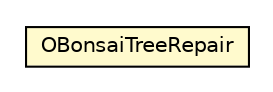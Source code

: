 #!/usr/local/bin/dot
#
# Class diagram 
# Generated by UMLGraph version R5_6-24-gf6e263 (http://www.umlgraph.org/)
#

digraph G {
	edge [fontname="Helvetica",fontsize=10,labelfontname="Helvetica",labelfontsize=10];
	node [fontname="Helvetica",fontsize=10,shape=plaintext];
	nodesep=0.25;
	ranksep=0.5;
	// com.tinkerpop.blueprints.impls.orient.OBonsaiTreeRepair
	c774068 [label=<<table title="com.tinkerpop.blueprints.impls.orient.OBonsaiTreeRepair" border="0" cellborder="1" cellspacing="0" cellpadding="2" port="p" bgcolor="lemonChiffon" href="./OBonsaiTreeRepair.html">
		<tr><td><table border="0" cellspacing="0" cellpadding="1">
<tr><td align="center" balign="center"> OBonsaiTreeRepair </td></tr>
		</table></td></tr>
		</table>>, URL="./OBonsaiTreeRepair.html", fontname="Helvetica", fontcolor="black", fontsize=10.0];
}

